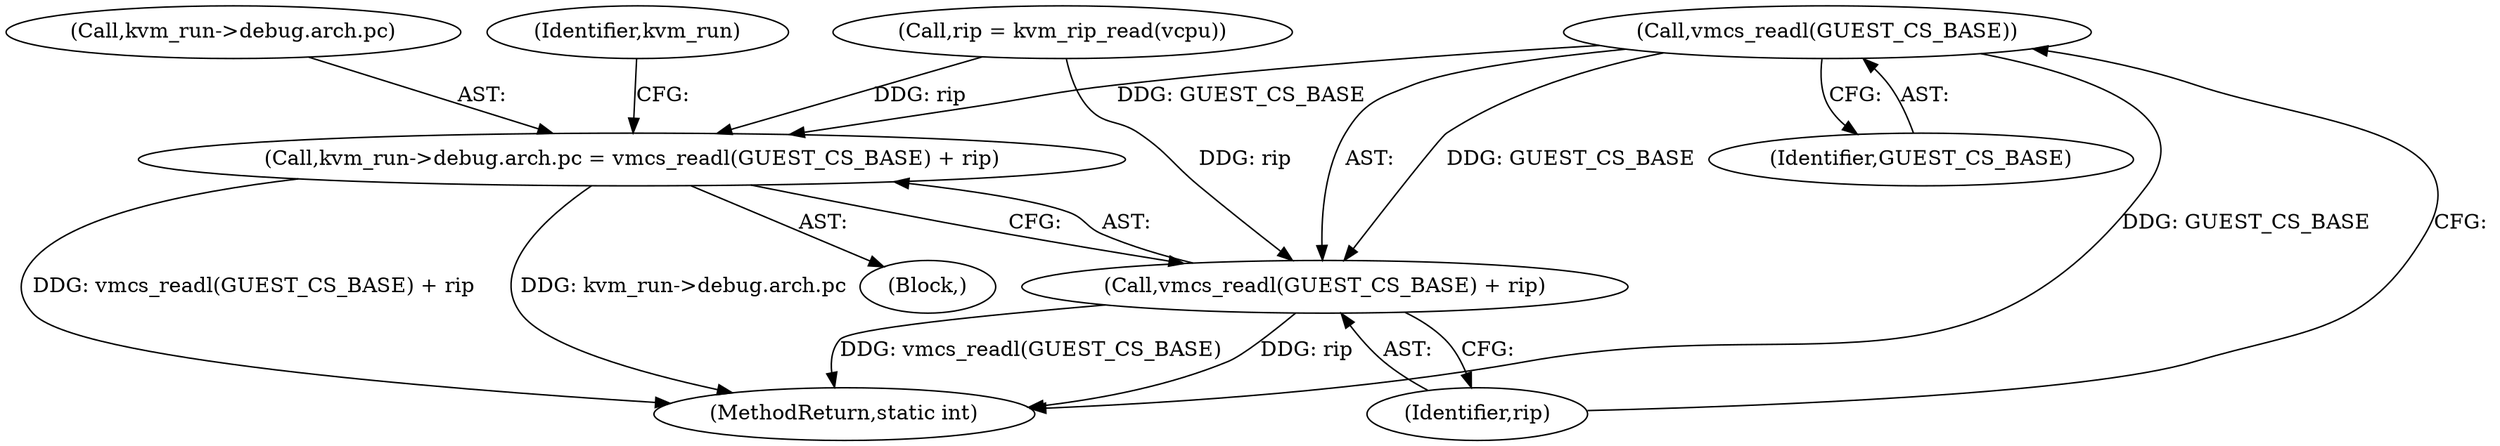 digraph "0_linux_ef85b67385436ddc1998f45f1d6a210f935b3388@API" {
"1000421" [label="(Call,vmcs_readl(GUEST_CS_BASE))"];
"1000412" [label="(Call,kvm_run->debug.arch.pc = vmcs_readl(GUEST_CS_BASE) + rip)"];
"1000420" [label="(Call,vmcs_readl(GUEST_CS_BASE) + rip)"];
"1000457" [label="(MethodReturn,static int)"];
"1000320" [label="(Block,)"];
"1000420" [label="(Call,vmcs_readl(GUEST_CS_BASE) + rip)"];
"1000422" [label="(Identifier,GUEST_CS_BASE)"];
"1000413" [label="(Call,kvm_run->debug.arch.pc)"];
"1000428" [label="(Identifier,kvm_run)"];
"1000423" [label="(Identifier,rip)"];
"1000412" [label="(Call,kvm_run->debug.arch.pc = vmcs_readl(GUEST_CS_BASE) + rip)"];
"1000408" [label="(Call,rip = kvm_rip_read(vcpu))"];
"1000421" [label="(Call,vmcs_readl(GUEST_CS_BASE))"];
"1000421" -> "1000420"  [label="AST: "];
"1000421" -> "1000422"  [label="CFG: "];
"1000422" -> "1000421"  [label="AST: "];
"1000423" -> "1000421"  [label="CFG: "];
"1000421" -> "1000457"  [label="DDG: GUEST_CS_BASE"];
"1000421" -> "1000412"  [label="DDG: GUEST_CS_BASE"];
"1000421" -> "1000420"  [label="DDG: GUEST_CS_BASE"];
"1000412" -> "1000320"  [label="AST: "];
"1000412" -> "1000420"  [label="CFG: "];
"1000413" -> "1000412"  [label="AST: "];
"1000420" -> "1000412"  [label="AST: "];
"1000428" -> "1000412"  [label="CFG: "];
"1000412" -> "1000457"  [label="DDG: vmcs_readl(GUEST_CS_BASE) + rip"];
"1000412" -> "1000457"  [label="DDG: kvm_run->debug.arch.pc"];
"1000408" -> "1000412"  [label="DDG: rip"];
"1000420" -> "1000423"  [label="CFG: "];
"1000423" -> "1000420"  [label="AST: "];
"1000420" -> "1000457"  [label="DDG: rip"];
"1000420" -> "1000457"  [label="DDG: vmcs_readl(GUEST_CS_BASE)"];
"1000408" -> "1000420"  [label="DDG: rip"];
}
